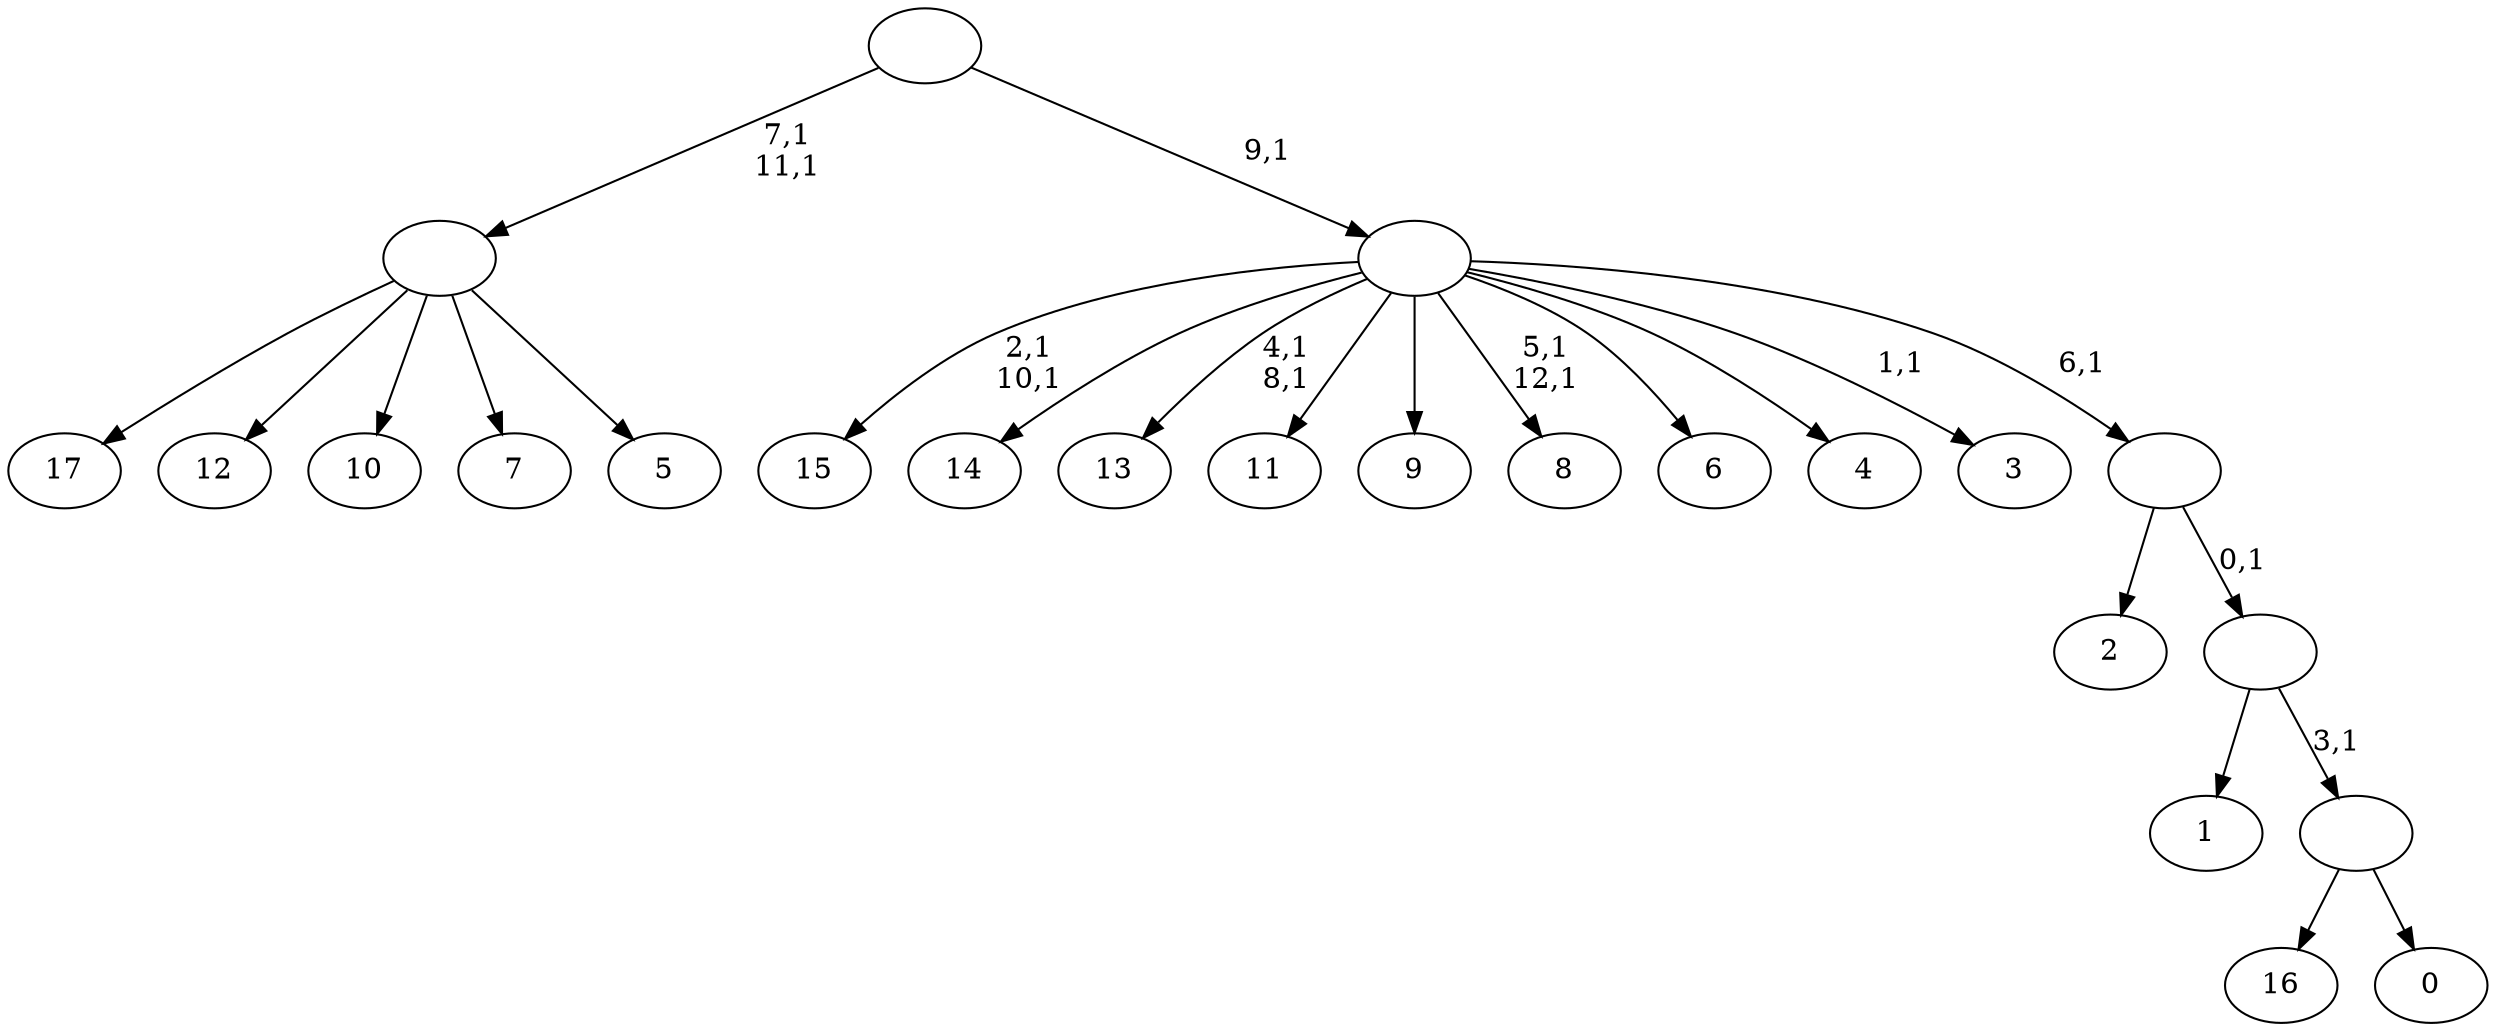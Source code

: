 digraph T {
	31 [label="17"]
	30 [label="16"]
	29 [label="15"]
	26 [label="14"]
	25 [label="13"]
	22 [label="12"]
	21 [label="11"]
	20 [label="10"]
	19 [label="9"]
	18 [label="8"]
	15 [label="7"]
	14 [label="6"]
	13 [label="5"]
	12 [label=""]
	10 [label="4"]
	9 [label="3"]
	7 [label="2"]
	6 [label="1"]
	5 [label="0"]
	4 [label=""]
	3 [label=""]
	2 [label=""]
	1 [label=""]
	0 [label=""]
	12 -> 31 [label=""]
	12 -> 22 [label=""]
	12 -> 20 [label=""]
	12 -> 15 [label=""]
	12 -> 13 [label=""]
	4 -> 30 [label=""]
	4 -> 5 [label=""]
	3 -> 6 [label=""]
	3 -> 4 [label="3,1"]
	2 -> 7 [label=""]
	2 -> 3 [label="0,1"]
	1 -> 9 [label="1,1"]
	1 -> 18 [label="5,1\n12,1"]
	1 -> 25 [label="4,1\n8,1"]
	1 -> 29 [label="2,1\n10,1"]
	1 -> 26 [label=""]
	1 -> 21 [label=""]
	1 -> 19 [label=""]
	1 -> 14 [label=""]
	1 -> 10 [label=""]
	1 -> 2 [label="6,1"]
	0 -> 12 [label="7,1\n11,1"]
	0 -> 1 [label="9,1"]
}
